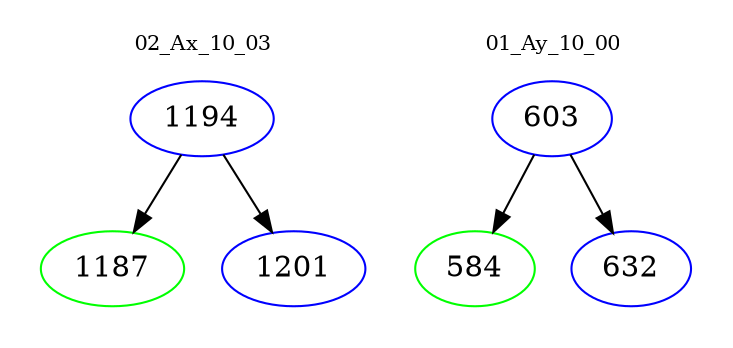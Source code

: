 digraph{
subgraph cluster_0 {
color = white
label = "02_Ax_10_03";
fontsize=10;
T0_1194 [label="1194", color="blue"]
T0_1194 -> T0_1187 [color="black"]
T0_1187 [label="1187", color="green"]
T0_1194 -> T0_1201 [color="black"]
T0_1201 [label="1201", color="blue"]
}
subgraph cluster_1 {
color = white
label = "01_Ay_10_00";
fontsize=10;
T1_603 [label="603", color="blue"]
T1_603 -> T1_584 [color="black"]
T1_584 [label="584", color="green"]
T1_603 -> T1_632 [color="black"]
T1_632 [label="632", color="blue"]
}
}
